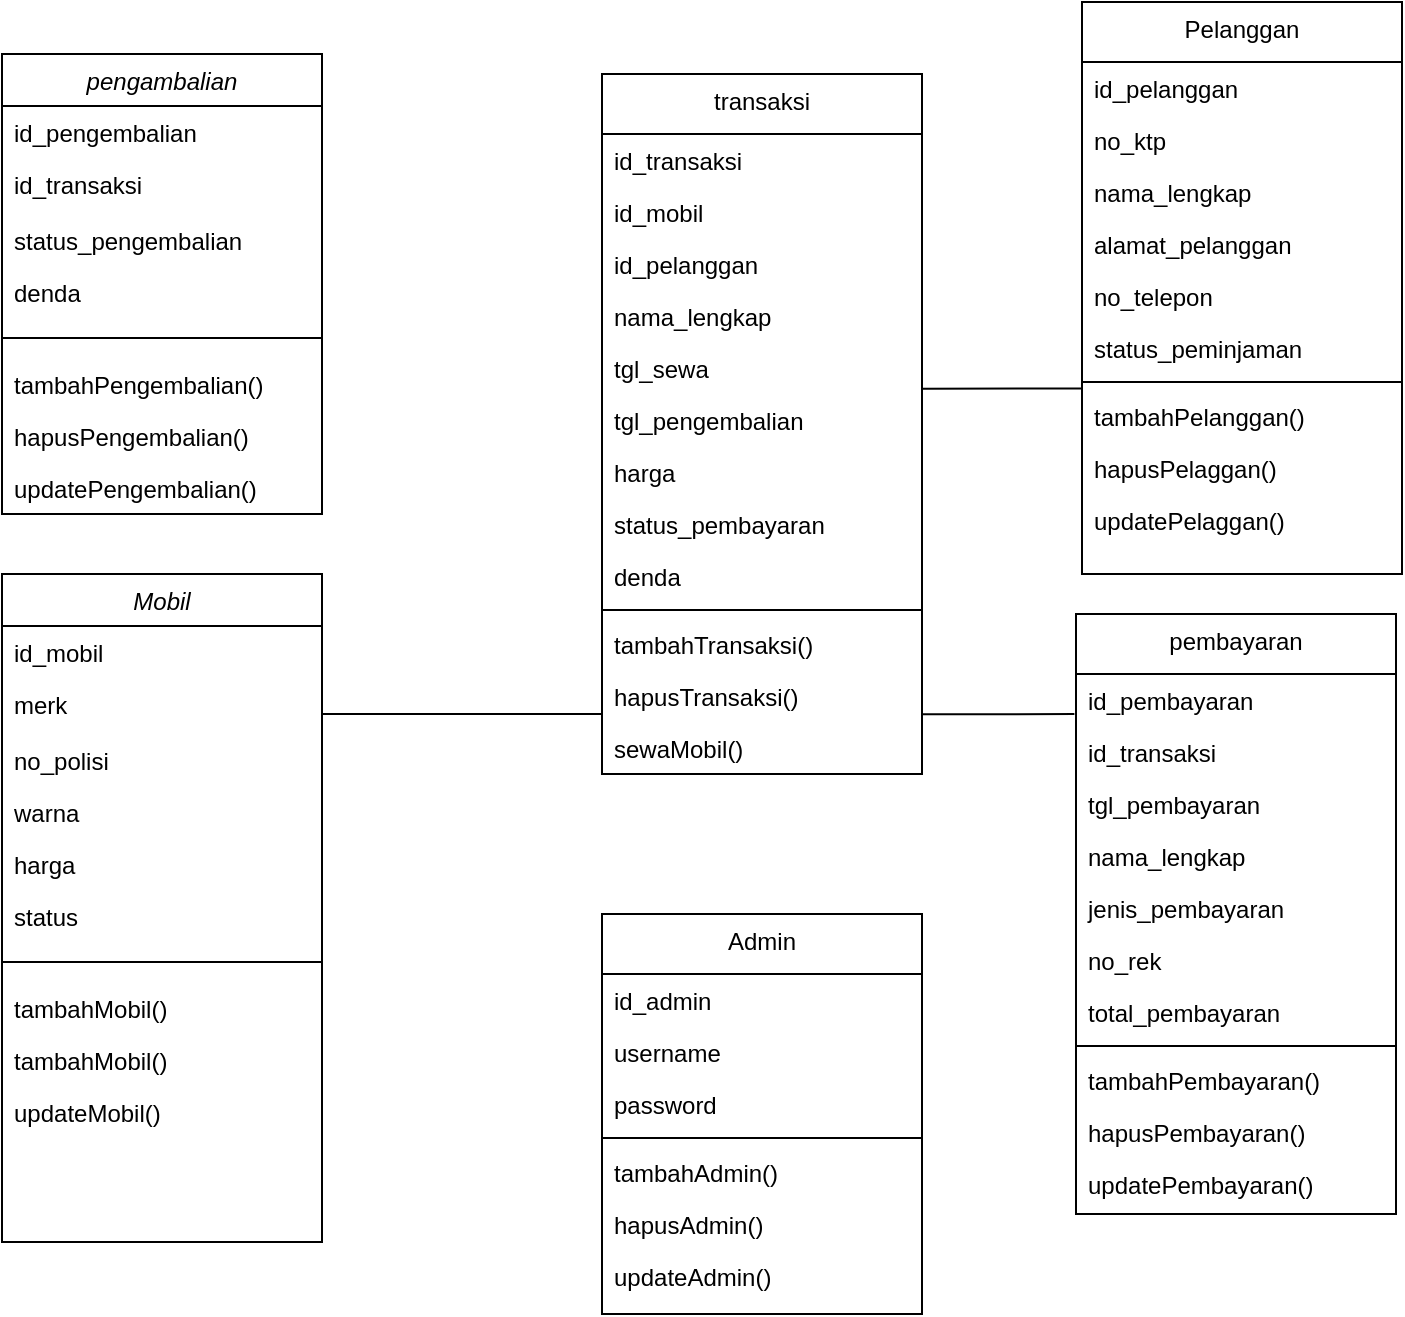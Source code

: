 <mxfile version="24.4.4" type="github">
  <diagram id="C5RBs43oDa-KdzZeNtuy" name="Page-1">
    <mxGraphModel dx="1867" dy="1936" grid="1" gridSize="10" guides="1" tooltips="1" connect="1" arrows="1" fold="1" page="1" pageScale="1" pageWidth="827" pageHeight="1169" math="0" shadow="0">
      <root>
        <mxCell id="WIyWlLk6GJQsqaUBKTNV-0" />
        <mxCell id="WIyWlLk6GJQsqaUBKTNV-1" parent="WIyWlLk6GJQsqaUBKTNV-0" />
        <mxCell id="zkfFHV4jXpPFQw0GAbJ--0" value="Mobil" style="swimlane;fontStyle=2;align=center;verticalAlign=top;childLayout=stackLayout;horizontal=1;startSize=26;horizontalStack=0;resizeParent=1;resizeLast=0;collapsible=1;marginBottom=0;rounded=0;shadow=0;strokeWidth=1;" parent="WIyWlLk6GJQsqaUBKTNV-1" vertex="1">
          <mxGeometry x="130" y="180" width="160" height="334" as="geometry">
            <mxRectangle x="230" y="140" width="160" height="26" as="alternateBounds" />
          </mxGeometry>
        </mxCell>
        <mxCell id="zkfFHV4jXpPFQw0GAbJ--1" value="id_mobil" style="text;align=left;verticalAlign=top;spacingLeft=4;spacingRight=4;overflow=hidden;rotatable=0;points=[[0,0.5],[1,0.5]];portConstraint=eastwest;" parent="zkfFHV4jXpPFQw0GAbJ--0" vertex="1">
          <mxGeometry y="26" width="160" height="26" as="geometry" />
        </mxCell>
        <mxCell id="zkfFHV4jXpPFQw0GAbJ--2" value="merk" style="text;align=left;verticalAlign=top;spacingLeft=4;spacingRight=4;overflow=hidden;rotatable=0;points=[[0,0.5],[1,0.5]];portConstraint=eastwest;rounded=0;shadow=0;html=0;" parent="zkfFHV4jXpPFQw0GAbJ--0" vertex="1">
          <mxGeometry y="52" width="160" height="28" as="geometry" />
        </mxCell>
        <mxCell id="zkfFHV4jXpPFQw0GAbJ--3" value="no_polisi" style="text;align=left;verticalAlign=top;spacingLeft=4;spacingRight=4;overflow=hidden;rotatable=0;points=[[0,0.5],[1,0.5]];portConstraint=eastwest;rounded=0;shadow=0;html=0;" parent="zkfFHV4jXpPFQw0GAbJ--0" vertex="1">
          <mxGeometry y="80" width="160" height="26" as="geometry" />
        </mxCell>
        <mxCell id="b33UJbnE9fyZjmbcasFB-0" value="warna" style="text;align=left;verticalAlign=top;spacingLeft=4;spacingRight=4;overflow=hidden;rotatable=0;points=[[0,0.5],[1,0.5]];portConstraint=eastwest;rounded=0;shadow=0;html=0;" vertex="1" parent="zkfFHV4jXpPFQw0GAbJ--0">
          <mxGeometry y="106" width="160" height="26" as="geometry" />
        </mxCell>
        <mxCell id="b33UJbnE9fyZjmbcasFB-1" value="harga" style="text;align=left;verticalAlign=top;spacingLeft=4;spacingRight=4;overflow=hidden;rotatable=0;points=[[0,0.5],[1,0.5]];portConstraint=eastwest;rounded=0;shadow=0;html=0;" vertex="1" parent="zkfFHV4jXpPFQw0GAbJ--0">
          <mxGeometry y="132" width="160" height="26" as="geometry" />
        </mxCell>
        <mxCell id="b33UJbnE9fyZjmbcasFB-2" value="status" style="text;align=left;verticalAlign=top;spacingLeft=4;spacingRight=4;overflow=hidden;rotatable=0;points=[[0,0.5],[1,0.5]];portConstraint=eastwest;rounded=0;shadow=0;html=0;" vertex="1" parent="zkfFHV4jXpPFQw0GAbJ--0">
          <mxGeometry y="158" width="160" height="26" as="geometry" />
        </mxCell>
        <mxCell id="zkfFHV4jXpPFQw0GAbJ--4" value="" style="line;html=1;strokeWidth=1;align=left;verticalAlign=middle;spacingTop=-1;spacingLeft=3;spacingRight=3;rotatable=0;labelPosition=right;points=[];portConstraint=eastwest;" parent="zkfFHV4jXpPFQw0GAbJ--0" vertex="1">
          <mxGeometry y="184" width="160" height="20" as="geometry" />
        </mxCell>
        <mxCell id="zkfFHV4jXpPFQw0GAbJ--5" value="tambahMobil()" style="text;align=left;verticalAlign=top;spacingLeft=4;spacingRight=4;overflow=hidden;rotatable=0;points=[[0,0.5],[1,0.5]];portConstraint=eastwest;" parent="zkfFHV4jXpPFQw0GAbJ--0" vertex="1">
          <mxGeometry y="204" width="160" height="26" as="geometry" />
        </mxCell>
        <mxCell id="b33UJbnE9fyZjmbcasFB-3" value="tambahMobil()" style="text;align=left;verticalAlign=top;spacingLeft=4;spacingRight=4;overflow=hidden;rotatable=0;points=[[0,0.5],[1,0.5]];portConstraint=eastwest;" vertex="1" parent="zkfFHV4jXpPFQw0GAbJ--0">
          <mxGeometry y="230" width="160" height="26" as="geometry" />
        </mxCell>
        <mxCell id="b33UJbnE9fyZjmbcasFB-4" value="updateMobil()" style="text;align=left;verticalAlign=top;spacingLeft=4;spacingRight=4;overflow=hidden;rotatable=0;points=[[0,0.5],[1,0.5]];portConstraint=eastwest;" vertex="1" parent="zkfFHV4jXpPFQw0GAbJ--0">
          <mxGeometry y="256" width="160" height="26" as="geometry" />
        </mxCell>
        <mxCell id="zkfFHV4jXpPFQw0GAbJ--17" value="transaksi" style="swimlane;fontStyle=0;align=center;verticalAlign=top;childLayout=stackLayout;horizontal=1;startSize=30;horizontalStack=0;resizeParent=1;resizeLast=0;collapsible=1;marginBottom=0;rounded=0;shadow=0;strokeWidth=1;" parent="WIyWlLk6GJQsqaUBKTNV-1" vertex="1">
          <mxGeometry x="430" y="-70" width="160" height="350" as="geometry">
            <mxRectangle x="550" y="140" width="160" height="26" as="alternateBounds" />
          </mxGeometry>
        </mxCell>
        <mxCell id="zkfFHV4jXpPFQw0GAbJ--18" value="id_transaksi" style="text;align=left;verticalAlign=top;spacingLeft=4;spacingRight=4;overflow=hidden;rotatable=0;points=[[0,0.5],[1,0.5]];portConstraint=eastwest;" parent="zkfFHV4jXpPFQw0GAbJ--17" vertex="1">
          <mxGeometry y="30" width="160" height="26" as="geometry" />
        </mxCell>
        <mxCell id="zkfFHV4jXpPFQw0GAbJ--19" value="id_mobil" style="text;align=left;verticalAlign=top;spacingLeft=4;spacingRight=4;overflow=hidden;rotatable=0;points=[[0,0.5],[1,0.5]];portConstraint=eastwest;rounded=0;shadow=0;html=0;" parent="zkfFHV4jXpPFQw0GAbJ--17" vertex="1">
          <mxGeometry y="56" width="160" height="26" as="geometry" />
        </mxCell>
        <mxCell id="zkfFHV4jXpPFQw0GAbJ--20" value="id_pelanggan" style="text;align=left;verticalAlign=top;spacingLeft=4;spacingRight=4;overflow=hidden;rotatable=0;points=[[0,0.5],[1,0.5]];portConstraint=eastwest;rounded=0;shadow=0;html=0;" parent="zkfFHV4jXpPFQw0GAbJ--17" vertex="1">
          <mxGeometry y="82" width="160" height="26" as="geometry" />
        </mxCell>
        <mxCell id="zkfFHV4jXpPFQw0GAbJ--21" value="nama_lengkap" style="text;align=left;verticalAlign=top;spacingLeft=4;spacingRight=4;overflow=hidden;rotatable=0;points=[[0,0.5],[1,0.5]];portConstraint=eastwest;rounded=0;shadow=0;html=0;" parent="zkfFHV4jXpPFQw0GAbJ--17" vertex="1">
          <mxGeometry y="108" width="160" height="26" as="geometry" />
        </mxCell>
        <mxCell id="zkfFHV4jXpPFQw0GAbJ--22" value="tgl_sewa" style="text;align=left;verticalAlign=top;spacingLeft=4;spacingRight=4;overflow=hidden;rotatable=0;points=[[0,0.5],[1,0.5]];portConstraint=eastwest;rounded=0;shadow=0;html=0;" parent="zkfFHV4jXpPFQw0GAbJ--17" vertex="1">
          <mxGeometry y="134" width="160" height="26" as="geometry" />
        </mxCell>
        <mxCell id="b33UJbnE9fyZjmbcasFB-6" value="tgl_pengembalian" style="text;align=left;verticalAlign=top;spacingLeft=4;spacingRight=4;overflow=hidden;rotatable=0;points=[[0,0.5],[1,0.5]];portConstraint=eastwest;rounded=0;shadow=0;html=0;" vertex="1" parent="zkfFHV4jXpPFQw0GAbJ--17">
          <mxGeometry y="160" width="160" height="26" as="geometry" />
        </mxCell>
        <mxCell id="b33UJbnE9fyZjmbcasFB-27" value="harga" style="text;align=left;verticalAlign=top;spacingLeft=4;spacingRight=4;overflow=hidden;rotatable=0;points=[[0,0.5],[1,0.5]];portConstraint=eastwest;rounded=0;shadow=0;html=0;" vertex="1" parent="zkfFHV4jXpPFQw0GAbJ--17">
          <mxGeometry y="186" width="160" height="26" as="geometry" />
        </mxCell>
        <mxCell id="b33UJbnE9fyZjmbcasFB-28" value="status_pembayaran" style="text;align=left;verticalAlign=top;spacingLeft=4;spacingRight=4;overflow=hidden;rotatable=0;points=[[0,0.5],[1,0.5]];portConstraint=eastwest;rounded=0;shadow=0;html=0;" vertex="1" parent="zkfFHV4jXpPFQw0GAbJ--17">
          <mxGeometry y="212" width="160" height="26" as="geometry" />
        </mxCell>
        <mxCell id="b33UJbnE9fyZjmbcasFB-30" value="denda" style="text;align=left;verticalAlign=top;spacingLeft=4;spacingRight=4;overflow=hidden;rotatable=0;points=[[0,0.5],[1,0.5]];portConstraint=eastwest;" vertex="1" parent="zkfFHV4jXpPFQw0GAbJ--17">
          <mxGeometry y="238" width="160" height="26" as="geometry" />
        </mxCell>
        <mxCell id="zkfFHV4jXpPFQw0GAbJ--23" value="" style="line;html=1;strokeWidth=1;align=left;verticalAlign=middle;spacingTop=-1;spacingLeft=3;spacingRight=3;rotatable=0;labelPosition=right;points=[];portConstraint=eastwest;" parent="zkfFHV4jXpPFQw0GAbJ--17" vertex="1">
          <mxGeometry y="264" width="160" height="8" as="geometry" />
        </mxCell>
        <mxCell id="b33UJbnE9fyZjmbcasFB-7" value="tambahTransaksi()" style="text;align=left;verticalAlign=top;spacingLeft=4;spacingRight=4;overflow=hidden;rotatable=0;points=[[0,0.5],[1,0.5]];portConstraint=eastwest;" vertex="1" parent="zkfFHV4jXpPFQw0GAbJ--17">
          <mxGeometry y="272" width="160" height="26" as="geometry" />
        </mxCell>
        <mxCell id="zkfFHV4jXpPFQw0GAbJ--25" value="hapusTransaksi()" style="text;align=left;verticalAlign=top;spacingLeft=4;spacingRight=4;overflow=hidden;rotatable=0;points=[[0,0.5],[1,0.5]];portConstraint=eastwest;" parent="zkfFHV4jXpPFQw0GAbJ--17" vertex="1">
          <mxGeometry y="298" width="160" height="26" as="geometry" />
        </mxCell>
        <mxCell id="b33UJbnE9fyZjmbcasFB-31" value="sewaMobil()" style="text;align=left;verticalAlign=top;spacingLeft=4;spacingRight=4;overflow=hidden;rotatable=0;points=[[0,0.5],[1,0.5]];portConstraint=eastwest;" vertex="1" parent="zkfFHV4jXpPFQw0GAbJ--17">
          <mxGeometry y="324" width="160" height="26" as="geometry" />
        </mxCell>
        <mxCell id="b33UJbnE9fyZjmbcasFB-8" value="Pelanggan" style="swimlane;fontStyle=0;align=center;verticalAlign=top;childLayout=stackLayout;horizontal=1;startSize=30;horizontalStack=0;resizeParent=1;resizeLast=0;collapsible=1;marginBottom=0;rounded=0;shadow=0;strokeWidth=1;" vertex="1" parent="WIyWlLk6GJQsqaUBKTNV-1">
          <mxGeometry x="670" y="-106" width="160" height="286" as="geometry">
            <mxRectangle x="550" y="140" width="160" height="26" as="alternateBounds" />
          </mxGeometry>
        </mxCell>
        <mxCell id="b33UJbnE9fyZjmbcasFB-9" value="id_pelanggan" style="text;align=left;verticalAlign=top;spacingLeft=4;spacingRight=4;overflow=hidden;rotatable=0;points=[[0,0.5],[1,0.5]];portConstraint=eastwest;" vertex="1" parent="b33UJbnE9fyZjmbcasFB-8">
          <mxGeometry y="30" width="160" height="26" as="geometry" />
        </mxCell>
        <mxCell id="b33UJbnE9fyZjmbcasFB-10" value="no_ktp" style="text;align=left;verticalAlign=top;spacingLeft=4;spacingRight=4;overflow=hidden;rotatable=0;points=[[0,0.5],[1,0.5]];portConstraint=eastwest;rounded=0;shadow=0;html=0;" vertex="1" parent="b33UJbnE9fyZjmbcasFB-8">
          <mxGeometry y="56" width="160" height="26" as="geometry" />
        </mxCell>
        <mxCell id="b33UJbnE9fyZjmbcasFB-11" value="nama_lengkap" style="text;align=left;verticalAlign=top;spacingLeft=4;spacingRight=4;overflow=hidden;rotatable=0;points=[[0,0.5],[1,0.5]];portConstraint=eastwest;rounded=0;shadow=0;html=0;" vertex="1" parent="b33UJbnE9fyZjmbcasFB-8">
          <mxGeometry y="82" width="160" height="26" as="geometry" />
        </mxCell>
        <mxCell id="b33UJbnE9fyZjmbcasFB-12" value="alamat_pelanggan" style="text;align=left;verticalAlign=top;spacingLeft=4;spacingRight=4;overflow=hidden;rotatable=0;points=[[0,0.5],[1,0.5]];portConstraint=eastwest;rounded=0;shadow=0;html=0;" vertex="1" parent="b33UJbnE9fyZjmbcasFB-8">
          <mxGeometry y="108" width="160" height="26" as="geometry" />
        </mxCell>
        <mxCell id="b33UJbnE9fyZjmbcasFB-13" value="no_telepon" style="text;align=left;verticalAlign=top;spacingLeft=4;spacingRight=4;overflow=hidden;rotatable=0;points=[[0,0.5],[1,0.5]];portConstraint=eastwest;rounded=0;shadow=0;html=0;" vertex="1" parent="b33UJbnE9fyZjmbcasFB-8">
          <mxGeometry y="134" width="160" height="26" as="geometry" />
        </mxCell>
        <mxCell id="b33UJbnE9fyZjmbcasFB-14" value="status_peminjaman" style="text;align=left;verticalAlign=top;spacingLeft=4;spacingRight=4;overflow=hidden;rotatable=0;points=[[0,0.5],[1,0.5]];portConstraint=eastwest;rounded=0;shadow=0;html=0;" vertex="1" parent="b33UJbnE9fyZjmbcasFB-8">
          <mxGeometry y="160" width="160" height="26" as="geometry" />
        </mxCell>
        <mxCell id="b33UJbnE9fyZjmbcasFB-15" value="" style="line;html=1;strokeWidth=1;align=left;verticalAlign=middle;spacingTop=-1;spacingLeft=3;spacingRight=3;rotatable=0;labelPosition=right;points=[];portConstraint=eastwest;" vertex="1" parent="b33UJbnE9fyZjmbcasFB-8">
          <mxGeometry y="186" width="160" height="8" as="geometry" />
        </mxCell>
        <mxCell id="b33UJbnE9fyZjmbcasFB-16" value="tambahPelanggan()" style="text;align=left;verticalAlign=top;spacingLeft=4;spacingRight=4;overflow=hidden;rotatable=0;points=[[0,0.5],[1,0.5]];portConstraint=eastwest;" vertex="1" parent="b33UJbnE9fyZjmbcasFB-8">
          <mxGeometry y="194" width="160" height="26" as="geometry" />
        </mxCell>
        <mxCell id="b33UJbnE9fyZjmbcasFB-17" value="hapusPelaggan()" style="text;align=left;verticalAlign=top;spacingLeft=4;spacingRight=4;overflow=hidden;rotatable=0;points=[[0,0.5],[1,0.5]];portConstraint=eastwest;" vertex="1" parent="b33UJbnE9fyZjmbcasFB-8">
          <mxGeometry y="220" width="160" height="26" as="geometry" />
        </mxCell>
        <mxCell id="b33UJbnE9fyZjmbcasFB-18" value="updatePelaggan()" style="text;align=left;verticalAlign=top;spacingLeft=4;spacingRight=4;overflow=hidden;rotatable=0;points=[[0,0.5],[1,0.5]];portConstraint=eastwest;" vertex="1" parent="b33UJbnE9fyZjmbcasFB-8">
          <mxGeometry y="246" width="160" height="26" as="geometry" />
        </mxCell>
        <mxCell id="b33UJbnE9fyZjmbcasFB-23" value="" style="endArrow=none;html=1;rounded=0;entryX=-0.001;entryY=-0.03;entryDx=0;entryDy=0;exitX=1.023;exitY=0.897;exitDx=0;exitDy=0;entryPerimeter=0;exitPerimeter=0;" edge="1" parent="WIyWlLk6GJQsqaUBKTNV-1" target="b33UJbnE9fyZjmbcasFB-16">
          <mxGeometry width="50" height="50" relative="1" as="geometry">
            <mxPoint x="590" y="87.322" as="sourcePoint" />
            <mxPoint x="676.4" y="90.002" as="targetPoint" />
          </mxGeometry>
        </mxCell>
        <mxCell id="b33UJbnE9fyZjmbcasFB-32" value="pembayaran" style="swimlane;fontStyle=0;align=center;verticalAlign=top;childLayout=stackLayout;horizontal=1;startSize=30;horizontalStack=0;resizeParent=1;resizeLast=0;collapsible=1;marginBottom=0;rounded=0;shadow=0;strokeWidth=1;" vertex="1" parent="WIyWlLk6GJQsqaUBKTNV-1">
          <mxGeometry x="667" y="200" width="160" height="300" as="geometry">
            <mxRectangle x="550" y="140" width="160" height="26" as="alternateBounds" />
          </mxGeometry>
        </mxCell>
        <mxCell id="b33UJbnE9fyZjmbcasFB-33" value="id_pembayaran" style="text;align=left;verticalAlign=top;spacingLeft=4;spacingRight=4;overflow=hidden;rotatable=0;points=[[0,0.5],[1,0.5]];portConstraint=eastwest;" vertex="1" parent="b33UJbnE9fyZjmbcasFB-32">
          <mxGeometry y="30" width="160" height="26" as="geometry" />
        </mxCell>
        <mxCell id="b33UJbnE9fyZjmbcasFB-34" value="id_transaksi" style="text;align=left;verticalAlign=top;spacingLeft=4;spacingRight=4;overflow=hidden;rotatable=0;points=[[0,0.5],[1,0.5]];portConstraint=eastwest;rounded=0;shadow=0;html=0;" vertex="1" parent="b33UJbnE9fyZjmbcasFB-32">
          <mxGeometry y="56" width="160" height="26" as="geometry" />
        </mxCell>
        <mxCell id="b33UJbnE9fyZjmbcasFB-35" value="tgl_pembayaran" style="text;align=left;verticalAlign=top;spacingLeft=4;spacingRight=4;overflow=hidden;rotatable=0;points=[[0,0.5],[1,0.5]];portConstraint=eastwest;rounded=0;shadow=0;html=0;" vertex="1" parent="b33UJbnE9fyZjmbcasFB-32">
          <mxGeometry y="82" width="160" height="26" as="geometry" />
        </mxCell>
        <mxCell id="b33UJbnE9fyZjmbcasFB-36" value="nama_lengkap" style="text;align=left;verticalAlign=top;spacingLeft=4;spacingRight=4;overflow=hidden;rotatable=0;points=[[0,0.5],[1,0.5]];portConstraint=eastwest;rounded=0;shadow=0;html=0;" vertex="1" parent="b33UJbnE9fyZjmbcasFB-32">
          <mxGeometry y="108" width="160" height="26" as="geometry" />
        </mxCell>
        <mxCell id="b33UJbnE9fyZjmbcasFB-37" value="jenis_pembayaran" style="text;align=left;verticalAlign=top;spacingLeft=4;spacingRight=4;overflow=hidden;rotatable=0;points=[[0,0.5],[1,0.5]];portConstraint=eastwest;rounded=0;shadow=0;html=0;" vertex="1" parent="b33UJbnE9fyZjmbcasFB-32">
          <mxGeometry y="134" width="160" height="26" as="geometry" />
        </mxCell>
        <mxCell id="b33UJbnE9fyZjmbcasFB-38" value="no_rek" style="text;align=left;verticalAlign=top;spacingLeft=4;spacingRight=4;overflow=hidden;rotatable=0;points=[[0,0.5],[1,0.5]];portConstraint=eastwest;rounded=0;shadow=0;html=0;" vertex="1" parent="b33UJbnE9fyZjmbcasFB-32">
          <mxGeometry y="160" width="160" height="26" as="geometry" />
        </mxCell>
        <mxCell id="b33UJbnE9fyZjmbcasFB-39" value="total_pembayaran" style="text;align=left;verticalAlign=top;spacingLeft=4;spacingRight=4;overflow=hidden;rotatable=0;points=[[0,0.5],[1,0.5]];portConstraint=eastwest;rounded=0;shadow=0;html=0;" vertex="1" parent="b33UJbnE9fyZjmbcasFB-32">
          <mxGeometry y="186" width="160" height="26" as="geometry" />
        </mxCell>
        <mxCell id="b33UJbnE9fyZjmbcasFB-43" value="" style="line;html=1;strokeWidth=1;align=left;verticalAlign=middle;spacingTop=-1;spacingLeft=3;spacingRight=3;rotatable=0;labelPosition=right;points=[];portConstraint=eastwest;" vertex="1" parent="b33UJbnE9fyZjmbcasFB-32">
          <mxGeometry y="212" width="160" height="8" as="geometry" />
        </mxCell>
        <mxCell id="b33UJbnE9fyZjmbcasFB-44" value="tambahPembayaran()" style="text;align=left;verticalAlign=top;spacingLeft=4;spacingRight=4;overflow=hidden;rotatable=0;points=[[0,0.5],[1,0.5]];portConstraint=eastwest;" vertex="1" parent="b33UJbnE9fyZjmbcasFB-32">
          <mxGeometry y="220" width="160" height="26" as="geometry" />
        </mxCell>
        <mxCell id="b33UJbnE9fyZjmbcasFB-45" value="hapusPembayaran()" style="text;align=left;verticalAlign=top;spacingLeft=4;spacingRight=4;overflow=hidden;rotatable=0;points=[[0,0.5],[1,0.5]];portConstraint=eastwest;" vertex="1" parent="b33UJbnE9fyZjmbcasFB-32">
          <mxGeometry y="246" width="160" height="26" as="geometry" />
        </mxCell>
        <mxCell id="b33UJbnE9fyZjmbcasFB-46" value="updatePembayaran()" style="text;align=left;verticalAlign=top;spacingLeft=4;spacingRight=4;overflow=hidden;rotatable=0;points=[[0,0.5],[1,0.5]];portConstraint=eastwest;" vertex="1" parent="b33UJbnE9fyZjmbcasFB-32">
          <mxGeometry y="272" width="160" height="26" as="geometry" />
        </mxCell>
        <mxCell id="b33UJbnE9fyZjmbcasFB-47" value="" style="endArrow=none;html=1;rounded=0;entryX=1;entryY=0.5;entryDx=0;entryDy=0;exitX=-0.005;exitY=0.147;exitDx=0;exitDy=0;exitPerimeter=0;" edge="1" parent="WIyWlLk6GJQsqaUBKTNV-1">
          <mxGeometry width="50" height="50" relative="1" as="geometry">
            <mxPoint x="666.2" y="250.002" as="sourcePoint" />
            <mxPoint x="590" y="250.18" as="targetPoint" />
          </mxGeometry>
        </mxCell>
        <mxCell id="b33UJbnE9fyZjmbcasFB-48" value="pengambalian" style="swimlane;fontStyle=2;align=center;verticalAlign=top;childLayout=stackLayout;horizontal=1;startSize=26;horizontalStack=0;resizeParent=1;resizeLast=0;collapsible=1;marginBottom=0;rounded=0;shadow=0;strokeWidth=1;" vertex="1" parent="WIyWlLk6GJQsqaUBKTNV-1">
          <mxGeometry x="130" y="-80" width="160" height="230" as="geometry">
            <mxRectangle x="230" y="140" width="160" height="26" as="alternateBounds" />
          </mxGeometry>
        </mxCell>
        <mxCell id="b33UJbnE9fyZjmbcasFB-49" value="id_pengembalian" style="text;align=left;verticalAlign=top;spacingLeft=4;spacingRight=4;overflow=hidden;rotatable=0;points=[[0,0.5],[1,0.5]];portConstraint=eastwest;" vertex="1" parent="b33UJbnE9fyZjmbcasFB-48">
          <mxGeometry y="26" width="160" height="26" as="geometry" />
        </mxCell>
        <mxCell id="b33UJbnE9fyZjmbcasFB-50" value="id_transaksi" style="text;align=left;verticalAlign=top;spacingLeft=4;spacingRight=4;overflow=hidden;rotatable=0;points=[[0,0.5],[1,0.5]];portConstraint=eastwest;rounded=0;shadow=0;html=0;" vertex="1" parent="b33UJbnE9fyZjmbcasFB-48">
          <mxGeometry y="52" width="160" height="28" as="geometry" />
        </mxCell>
        <mxCell id="b33UJbnE9fyZjmbcasFB-51" value="status_pengembalian" style="text;align=left;verticalAlign=top;spacingLeft=4;spacingRight=4;overflow=hidden;rotatable=0;points=[[0,0.5],[1,0.5]];portConstraint=eastwest;rounded=0;shadow=0;html=0;" vertex="1" parent="b33UJbnE9fyZjmbcasFB-48">
          <mxGeometry y="80" width="160" height="26" as="geometry" />
        </mxCell>
        <mxCell id="b33UJbnE9fyZjmbcasFB-52" value="denda" style="text;align=left;verticalAlign=top;spacingLeft=4;spacingRight=4;overflow=hidden;rotatable=0;points=[[0,0.5],[1,0.5]];portConstraint=eastwest;rounded=0;shadow=0;html=0;" vertex="1" parent="b33UJbnE9fyZjmbcasFB-48">
          <mxGeometry y="106" width="160" height="26" as="geometry" />
        </mxCell>
        <mxCell id="b33UJbnE9fyZjmbcasFB-55" value="" style="line;html=1;strokeWidth=1;align=left;verticalAlign=middle;spacingTop=-1;spacingLeft=3;spacingRight=3;rotatable=0;labelPosition=right;points=[];portConstraint=eastwest;" vertex="1" parent="b33UJbnE9fyZjmbcasFB-48">
          <mxGeometry y="132" width="160" height="20" as="geometry" />
        </mxCell>
        <mxCell id="b33UJbnE9fyZjmbcasFB-56" value="tambahPengembalian()" style="text;align=left;verticalAlign=top;spacingLeft=4;spacingRight=4;overflow=hidden;rotatable=0;points=[[0,0.5],[1,0.5]];portConstraint=eastwest;" vertex="1" parent="b33UJbnE9fyZjmbcasFB-48">
          <mxGeometry y="152" width="160" height="26" as="geometry" />
        </mxCell>
        <mxCell id="b33UJbnE9fyZjmbcasFB-57" value="hapusPengembalian()" style="text;align=left;verticalAlign=top;spacingLeft=4;spacingRight=4;overflow=hidden;rotatable=0;points=[[0,0.5],[1,0.5]];portConstraint=eastwest;" vertex="1" parent="b33UJbnE9fyZjmbcasFB-48">
          <mxGeometry y="178" width="160" height="26" as="geometry" />
        </mxCell>
        <mxCell id="b33UJbnE9fyZjmbcasFB-58" value="updatePengembalian()" style="text;align=left;verticalAlign=top;spacingLeft=4;spacingRight=4;overflow=hidden;rotatable=0;points=[[0,0.5],[1,0.5]];portConstraint=eastwest;" vertex="1" parent="b33UJbnE9fyZjmbcasFB-48">
          <mxGeometry y="204" width="160" height="26" as="geometry" />
        </mxCell>
        <mxCell id="b33UJbnE9fyZjmbcasFB-65" value="" style="endArrow=none;html=1;rounded=0;exitX=1;exitY=0.5;exitDx=0;exitDy=0;" edge="1" parent="WIyWlLk6GJQsqaUBKTNV-1">
          <mxGeometry width="50" height="50" relative="1" as="geometry">
            <mxPoint x="290" y="250" as="sourcePoint" />
            <mxPoint x="430" y="250" as="targetPoint" />
          </mxGeometry>
        </mxCell>
        <mxCell id="b33UJbnE9fyZjmbcasFB-66" value="Admin" style="swimlane;fontStyle=0;align=center;verticalAlign=top;childLayout=stackLayout;horizontal=1;startSize=30;horizontalStack=0;resizeParent=1;resizeLast=0;collapsible=1;marginBottom=0;rounded=0;shadow=0;strokeWidth=1;" vertex="1" parent="WIyWlLk6GJQsqaUBKTNV-1">
          <mxGeometry x="430" y="350" width="160" height="200" as="geometry">
            <mxRectangle x="550" y="140" width="160" height="26" as="alternateBounds" />
          </mxGeometry>
        </mxCell>
        <mxCell id="b33UJbnE9fyZjmbcasFB-67" value="id_admin" style="text;align=left;verticalAlign=top;spacingLeft=4;spacingRight=4;overflow=hidden;rotatable=0;points=[[0,0.5],[1,0.5]];portConstraint=eastwest;" vertex="1" parent="b33UJbnE9fyZjmbcasFB-66">
          <mxGeometry y="30" width="160" height="26" as="geometry" />
        </mxCell>
        <mxCell id="b33UJbnE9fyZjmbcasFB-68" value="username" style="text;align=left;verticalAlign=top;spacingLeft=4;spacingRight=4;overflow=hidden;rotatable=0;points=[[0,0.5],[1,0.5]];portConstraint=eastwest;rounded=0;shadow=0;html=0;" vertex="1" parent="b33UJbnE9fyZjmbcasFB-66">
          <mxGeometry y="56" width="160" height="26" as="geometry" />
        </mxCell>
        <mxCell id="b33UJbnE9fyZjmbcasFB-69" value="password" style="text;align=left;verticalAlign=top;spacingLeft=4;spacingRight=4;overflow=hidden;rotatable=0;points=[[0,0.5],[1,0.5]];portConstraint=eastwest;rounded=0;shadow=0;html=0;" vertex="1" parent="b33UJbnE9fyZjmbcasFB-66">
          <mxGeometry y="82" width="160" height="26" as="geometry" />
        </mxCell>
        <mxCell id="b33UJbnE9fyZjmbcasFB-74" value="" style="line;html=1;strokeWidth=1;align=left;verticalAlign=middle;spacingTop=-1;spacingLeft=3;spacingRight=3;rotatable=0;labelPosition=right;points=[];portConstraint=eastwest;" vertex="1" parent="b33UJbnE9fyZjmbcasFB-66">
          <mxGeometry y="108" width="160" height="8" as="geometry" />
        </mxCell>
        <mxCell id="b33UJbnE9fyZjmbcasFB-75" value="tambahAdmin()" style="text;align=left;verticalAlign=top;spacingLeft=4;spacingRight=4;overflow=hidden;rotatable=0;points=[[0,0.5],[1,0.5]];portConstraint=eastwest;" vertex="1" parent="b33UJbnE9fyZjmbcasFB-66">
          <mxGeometry y="116" width="160" height="26" as="geometry" />
        </mxCell>
        <mxCell id="b33UJbnE9fyZjmbcasFB-76" value="hapusAdmin()" style="text;align=left;verticalAlign=top;spacingLeft=4;spacingRight=4;overflow=hidden;rotatable=0;points=[[0,0.5],[1,0.5]];portConstraint=eastwest;" vertex="1" parent="b33UJbnE9fyZjmbcasFB-66">
          <mxGeometry y="142" width="160" height="26" as="geometry" />
        </mxCell>
        <mxCell id="b33UJbnE9fyZjmbcasFB-77" value="updateAdmin()" style="text;align=left;verticalAlign=top;spacingLeft=4;spacingRight=4;overflow=hidden;rotatable=0;points=[[0,0.5],[1,0.5]];portConstraint=eastwest;" vertex="1" parent="b33UJbnE9fyZjmbcasFB-66">
          <mxGeometry y="168" width="160" height="26" as="geometry" />
        </mxCell>
      </root>
    </mxGraphModel>
  </diagram>
</mxfile>
